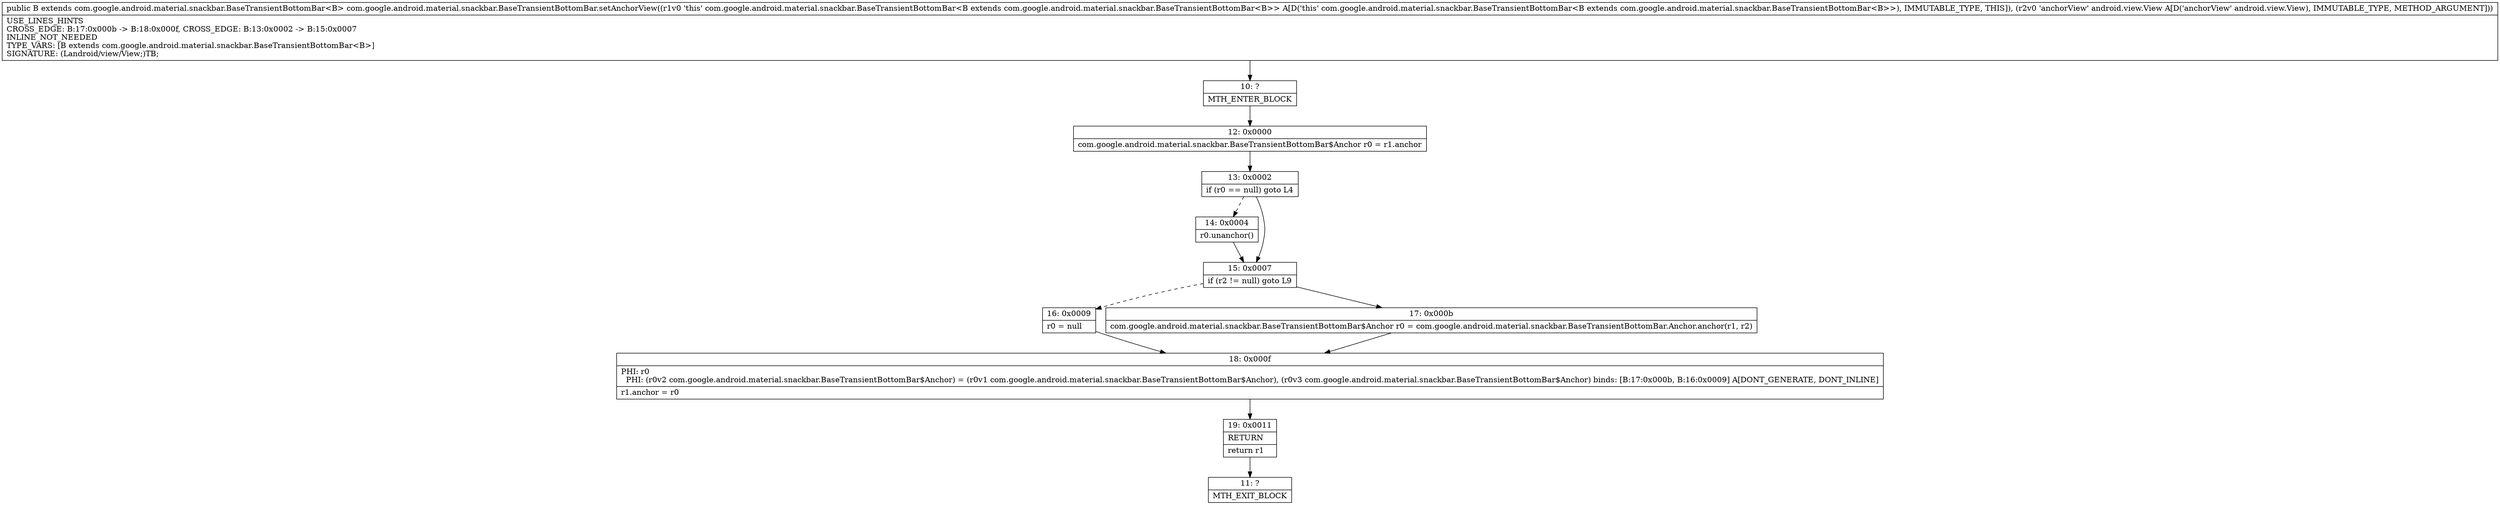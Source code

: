 digraph "CFG forcom.google.android.material.snackbar.BaseTransientBottomBar.setAnchorView(Landroid\/view\/View;)Lcom\/google\/android\/material\/snackbar\/BaseTransientBottomBar;" {
Node_10 [shape=record,label="{10\:\ ?|MTH_ENTER_BLOCK\l}"];
Node_12 [shape=record,label="{12\:\ 0x0000|com.google.android.material.snackbar.BaseTransientBottomBar$Anchor r0 = r1.anchor\l}"];
Node_13 [shape=record,label="{13\:\ 0x0002|if (r0 == null) goto L4\l}"];
Node_14 [shape=record,label="{14\:\ 0x0004|r0.unanchor()\l}"];
Node_15 [shape=record,label="{15\:\ 0x0007|if (r2 != null) goto L9\l}"];
Node_16 [shape=record,label="{16\:\ 0x0009|r0 = null\l}"];
Node_18 [shape=record,label="{18\:\ 0x000f|PHI: r0 \l  PHI: (r0v2 com.google.android.material.snackbar.BaseTransientBottomBar$Anchor) = (r0v1 com.google.android.material.snackbar.BaseTransientBottomBar$Anchor), (r0v3 com.google.android.material.snackbar.BaseTransientBottomBar$Anchor) binds: [B:17:0x000b, B:16:0x0009] A[DONT_GENERATE, DONT_INLINE]\l|r1.anchor = r0\l}"];
Node_19 [shape=record,label="{19\:\ 0x0011|RETURN\l|return r1\l}"];
Node_11 [shape=record,label="{11\:\ ?|MTH_EXIT_BLOCK\l}"];
Node_17 [shape=record,label="{17\:\ 0x000b|com.google.android.material.snackbar.BaseTransientBottomBar$Anchor r0 = com.google.android.material.snackbar.BaseTransientBottomBar.Anchor.anchor(r1, r2)\l}"];
MethodNode[shape=record,label="{public B extends com.google.android.material.snackbar.BaseTransientBottomBar\<B\> com.google.android.material.snackbar.BaseTransientBottomBar.setAnchorView((r1v0 'this' com.google.android.material.snackbar.BaseTransientBottomBar\<B extends com.google.android.material.snackbar.BaseTransientBottomBar\<B\>\> A[D('this' com.google.android.material.snackbar.BaseTransientBottomBar\<B extends com.google.android.material.snackbar.BaseTransientBottomBar\<B\>\>), IMMUTABLE_TYPE, THIS]), (r2v0 'anchorView' android.view.View A[D('anchorView' android.view.View), IMMUTABLE_TYPE, METHOD_ARGUMENT]))  | USE_LINES_HINTS\lCROSS_EDGE: B:17:0x000b \-\> B:18:0x000f, CROSS_EDGE: B:13:0x0002 \-\> B:15:0x0007\lINLINE_NOT_NEEDED\lTYPE_VARS: [B extends com.google.android.material.snackbar.BaseTransientBottomBar\<B\>]\lSIGNATURE: (Landroid\/view\/View;)TB;\l}"];
MethodNode -> Node_10;Node_10 -> Node_12;
Node_12 -> Node_13;
Node_13 -> Node_14[style=dashed];
Node_13 -> Node_15;
Node_14 -> Node_15;
Node_15 -> Node_16[style=dashed];
Node_15 -> Node_17;
Node_16 -> Node_18;
Node_18 -> Node_19;
Node_19 -> Node_11;
Node_17 -> Node_18;
}


